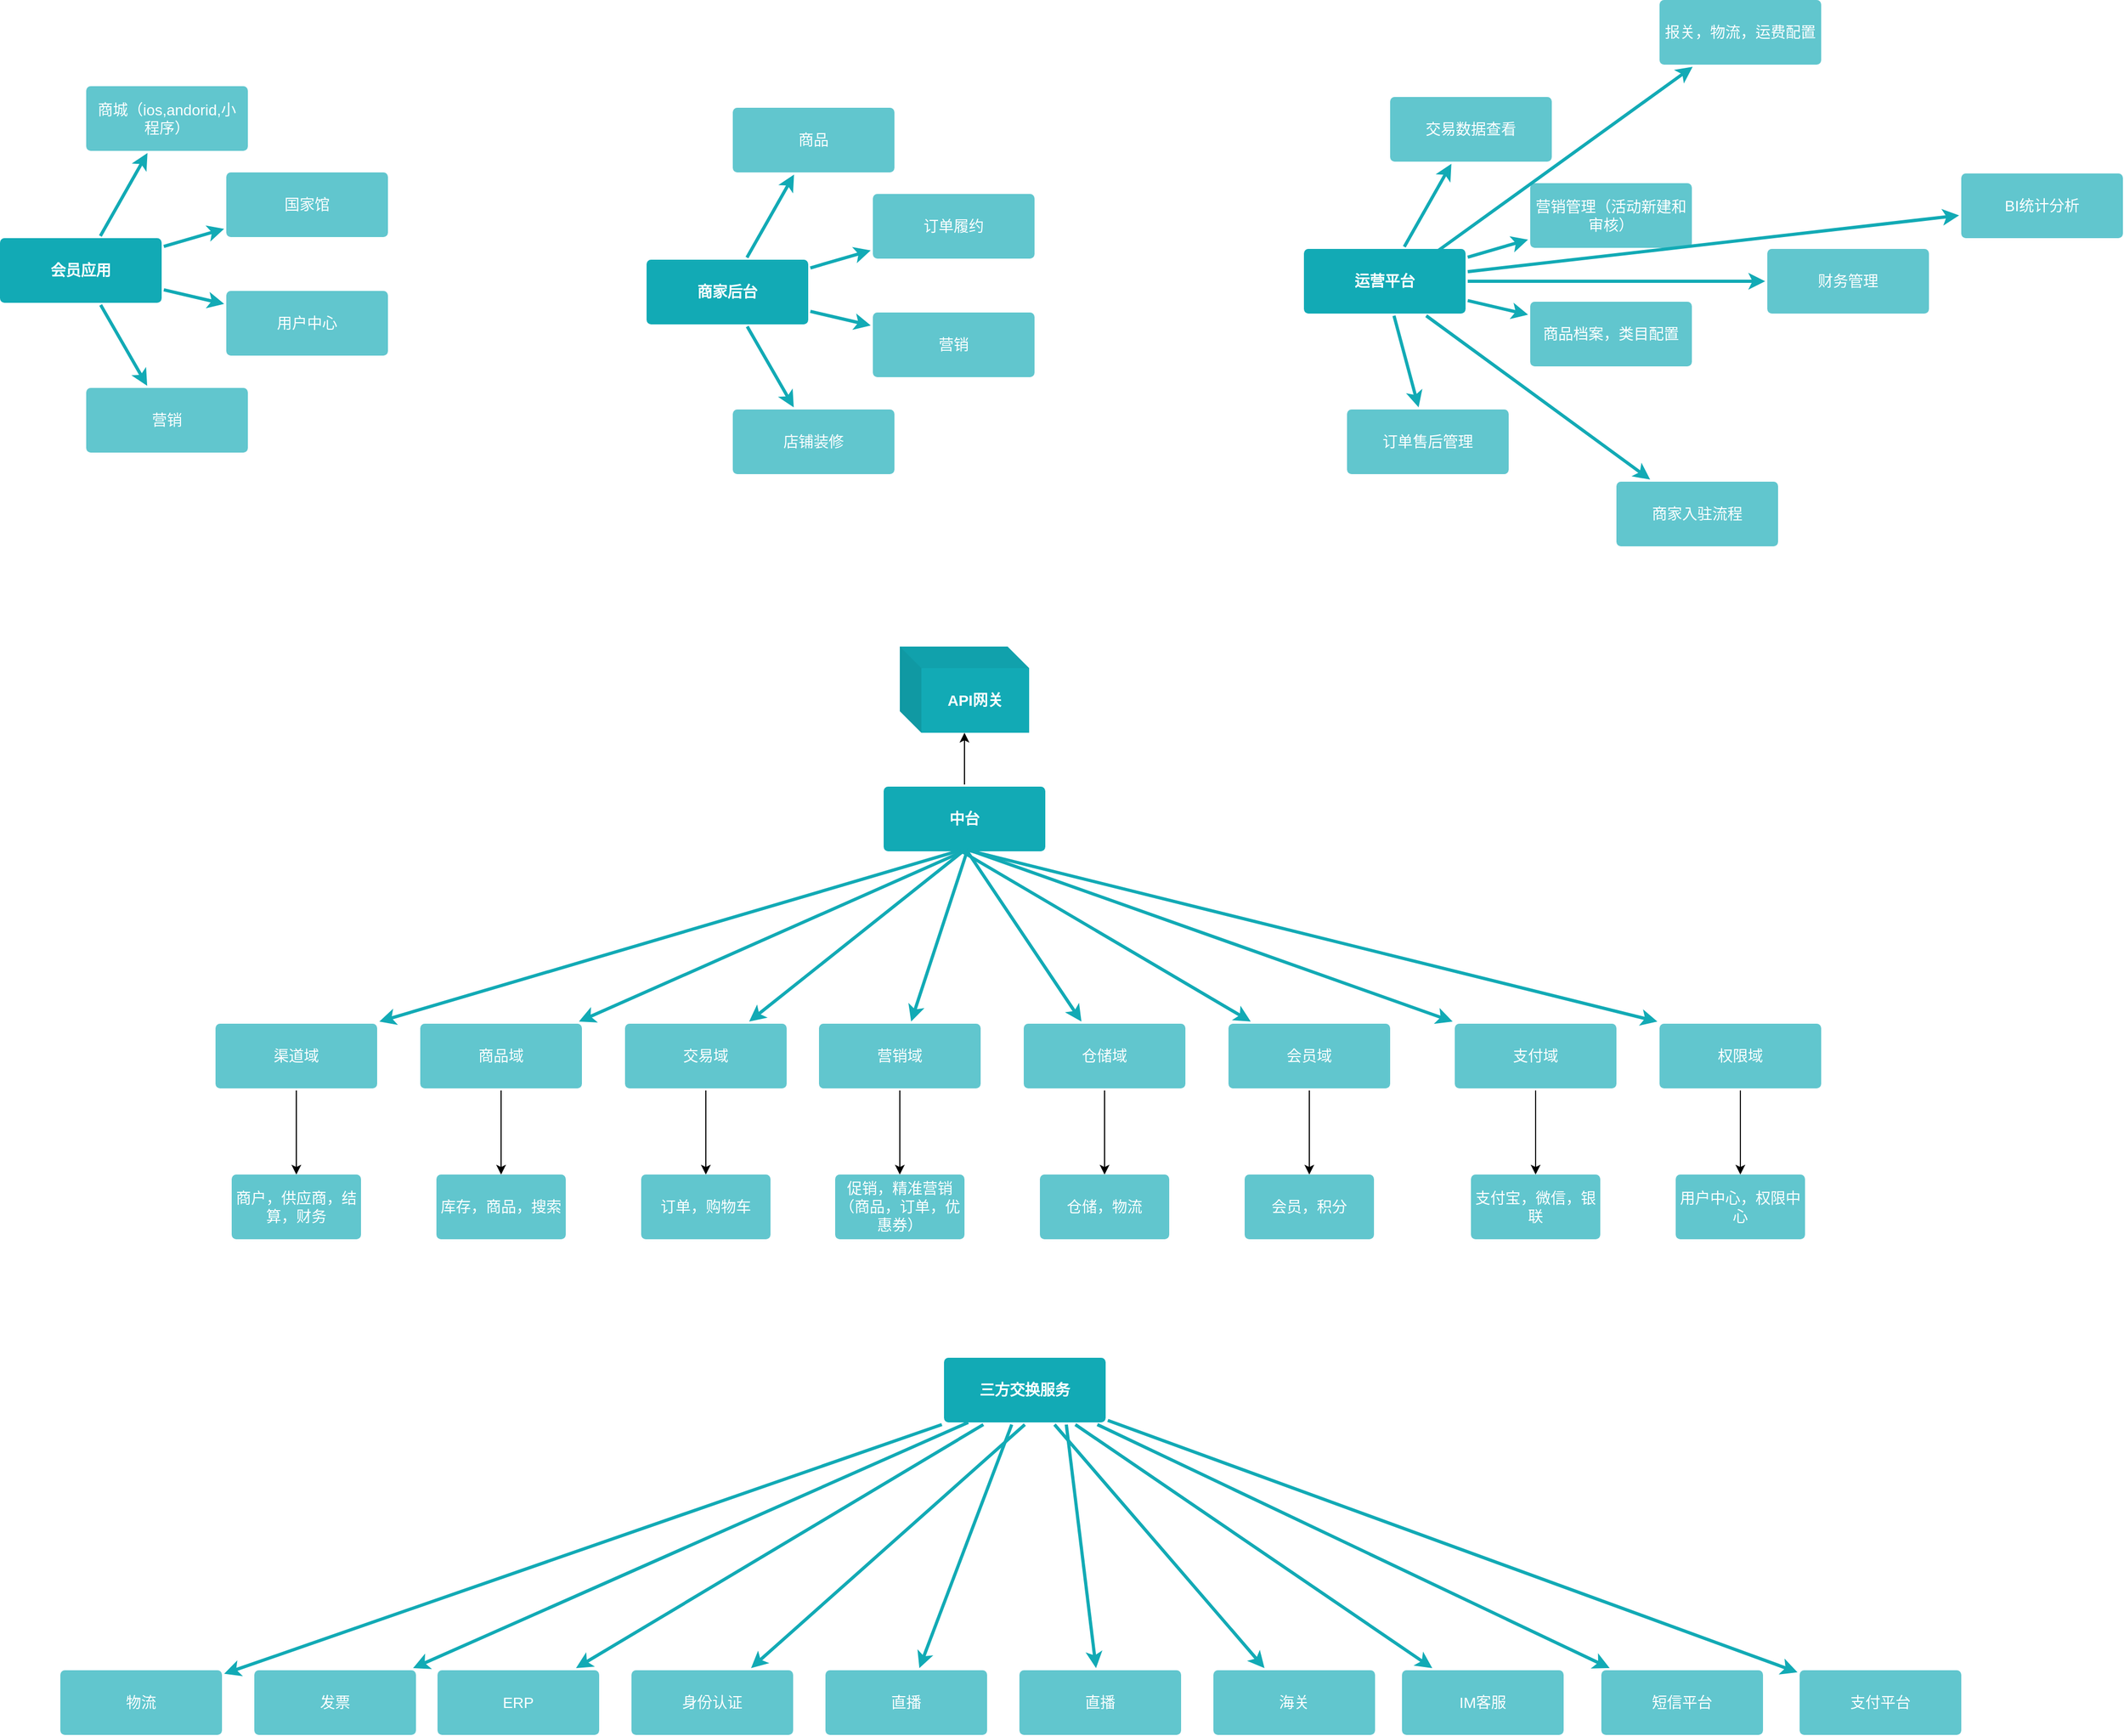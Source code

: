 <mxfile version="13.6.5" type="github"><diagram id="ngEqRVcOjR11dafT5SQl" name="第 1 页"><mxGraphModel dx="2031" dy="1019" grid="1" gridSize="10" guides="1" tooltips="1" connect="1" arrows="1" fold="1" page="1" pageScale="1" pageWidth="827" pageHeight="1169" math="0" shadow="0"><root><mxCell id="cS8Ph7UU9DnCLQHg5WrY-0"/><mxCell id="cS8Ph7UU9DnCLQHg5WrY-1" parent="cS8Ph7UU9DnCLQHg5WrY-0"/><mxCell id="Z53HJ2B6jDhWGYshHSG8-1" value="" style="edgeStyle=none;rounded=1;jumpStyle=none;html=1;shadow=0;labelBackgroundColor=none;startArrow=none;startFill=0;jettySize=auto;orthogonalLoop=1;strokeColor=#12AAB5;strokeWidth=3;fontFamily=Helvetica;fontSize=14;fontColor=#FFFFFF;spacing=5;fontStyle=1;fillColor=#b0e3e6;entryX=0;entryY=0;entryDx=0;entryDy=0;exitX=0.537;exitY=0.958;exitDx=0;exitDy=0;exitPerimeter=0;" parent="cS8Ph7UU9DnCLQHg5WrY-1" source="Z53HJ2B6jDhWGYshHSG8-30" target="Z53HJ2B6jDhWGYshHSG8-47" edge="1"><mxGeometry relative="1" as="geometry"><mxPoint x="1210" y="930" as="sourcePoint"/><mxPoint x="1650" y="1000" as="targetPoint"/></mxGeometry></mxCell><mxCell id="Z53HJ2B6jDhWGYshHSG8-2" value="会员应用" style="rounded=1;whiteSpace=wrap;html=1;shadow=0;labelBackgroundColor=none;strokeColor=none;strokeWidth=3;fillColor=#12aab5;fontFamily=Helvetica;fontSize=14;fontColor=#FFFFFF;align=center;spacing=5;fontStyle=1;arcSize=7;perimeterSpacing=2;" parent="cS8Ph7UU9DnCLQHg5WrY-1" vertex="1"><mxGeometry x="120" y="291.0" width="150" height="60" as="geometry"/></mxCell><mxCell id="Z53HJ2B6jDhWGYshHSG8-3" value="营销" style="rounded=1;whiteSpace=wrap;html=1;shadow=0;labelBackgroundColor=none;strokeColor=none;strokeWidth=3;fillColor=#61c6ce;fontFamily=Helvetica;fontSize=14;fontColor=#FFFFFF;align=center;spacing=5;fontStyle=0;arcSize=7;perimeterSpacing=2;" parent="cS8Ph7UU9DnCLQHg5WrY-1" vertex="1"><mxGeometry x="200" y="430" width="150" height="60" as="geometry"/></mxCell><mxCell id="Z53HJ2B6jDhWGYshHSG8-4" value="" style="edgeStyle=none;rounded=1;jumpStyle=none;html=1;shadow=0;labelBackgroundColor=none;startArrow=none;startFill=0;jettySize=auto;orthogonalLoop=1;strokeColor=#12AAB5;strokeWidth=3;fontFamily=Helvetica;fontSize=14;fontColor=#FFFFFF;spacing=5;fontStyle=1;fillColor=#b0e3e6;" parent="cS8Ph7UU9DnCLQHg5WrY-1" source="Z53HJ2B6jDhWGYshHSG8-2" target="Z53HJ2B6jDhWGYshHSG8-3" edge="1"><mxGeometry relative="1" as="geometry"/></mxCell><mxCell id="Z53HJ2B6jDhWGYshHSG8-5" value="用户中心" style="rounded=1;whiteSpace=wrap;html=1;shadow=0;labelBackgroundColor=none;strokeColor=none;strokeWidth=3;fillColor=#61c6ce;fontFamily=Helvetica;fontSize=14;fontColor=#FFFFFF;align=center;spacing=5;fontStyle=0;arcSize=7;perimeterSpacing=2;" parent="cS8Ph7UU9DnCLQHg5WrY-1" vertex="1"><mxGeometry x="330" y="340" width="150" height="60" as="geometry"/></mxCell><mxCell id="Z53HJ2B6jDhWGYshHSG8-6" value="" style="edgeStyle=none;rounded=1;jumpStyle=none;html=1;shadow=0;labelBackgroundColor=none;startArrow=none;startFill=0;jettySize=auto;orthogonalLoop=1;strokeColor=#12AAB5;strokeWidth=3;fontFamily=Helvetica;fontSize=14;fontColor=#FFFFFF;spacing=5;fontStyle=1;fillColor=#b0e3e6;" parent="cS8Ph7UU9DnCLQHg5WrY-1" source="Z53HJ2B6jDhWGYshHSG8-2" target="Z53HJ2B6jDhWGYshHSG8-5" edge="1"><mxGeometry relative="1" as="geometry"/></mxCell><mxCell id="Z53HJ2B6jDhWGYshHSG8-7" value="国家馆" style="rounded=1;whiteSpace=wrap;html=1;shadow=0;labelBackgroundColor=none;strokeColor=none;strokeWidth=3;fillColor=#61c6ce;fontFamily=Helvetica;fontSize=14;fontColor=#FFFFFF;align=center;spacing=5;fontStyle=0;arcSize=7;perimeterSpacing=2;" parent="cS8Ph7UU9DnCLQHg5WrY-1" vertex="1"><mxGeometry x="330" y="230" width="150" height="60" as="geometry"/></mxCell><mxCell id="Z53HJ2B6jDhWGYshHSG8-8" value="" style="edgeStyle=none;rounded=1;jumpStyle=none;html=1;shadow=0;labelBackgroundColor=none;startArrow=none;startFill=0;jettySize=auto;orthogonalLoop=1;strokeColor=#12AAB5;strokeWidth=3;fontFamily=Helvetica;fontSize=14;fontColor=#FFFFFF;spacing=5;fontStyle=1;fillColor=#b0e3e6;" parent="cS8Ph7UU9DnCLQHg5WrY-1" source="Z53HJ2B6jDhWGYshHSG8-2" target="Z53HJ2B6jDhWGYshHSG8-7" edge="1"><mxGeometry relative="1" as="geometry"/></mxCell><mxCell id="Z53HJ2B6jDhWGYshHSG8-9" value="商城（ios,andorid,小程序）" style="rounded=1;whiteSpace=wrap;html=1;shadow=0;labelBackgroundColor=none;strokeColor=none;strokeWidth=3;fillColor=#61c6ce;fontFamily=Helvetica;fontSize=14;fontColor=#FFFFFF;align=center;spacing=5;fontStyle=0;arcSize=7;perimeterSpacing=2;" parent="cS8Ph7UU9DnCLQHg5WrY-1" vertex="1"><mxGeometry x="200" y="150" width="150" height="60" as="geometry"/></mxCell><mxCell id="Z53HJ2B6jDhWGYshHSG8-10" value="" style="edgeStyle=none;rounded=1;jumpStyle=none;html=1;shadow=0;labelBackgroundColor=none;startArrow=none;startFill=0;jettySize=auto;orthogonalLoop=1;strokeColor=#12AAB5;strokeWidth=3;fontFamily=Helvetica;fontSize=14;fontColor=#FFFFFF;spacing=5;fontStyle=1;fillColor=#b0e3e6;" parent="cS8Ph7UU9DnCLQHg5WrY-1" source="Z53HJ2B6jDhWGYshHSG8-2" target="Z53HJ2B6jDhWGYshHSG8-9" edge="1"><mxGeometry relative="1" as="geometry"/></mxCell><mxCell id="Z53HJ2B6jDhWGYshHSG8-11" value="商家后台" style="rounded=1;whiteSpace=wrap;html=1;shadow=0;labelBackgroundColor=none;strokeColor=none;strokeWidth=3;fillColor=#12aab5;fontFamily=Helvetica;fontSize=14;fontColor=#FFFFFF;align=center;spacing=5;fontStyle=1;arcSize=7;perimeterSpacing=2;" parent="cS8Ph7UU9DnCLQHg5WrY-1" vertex="1"><mxGeometry x="720" y="311.0" width="150" height="60" as="geometry"/></mxCell><mxCell id="Z53HJ2B6jDhWGYshHSG8-12" value="店铺装修" style="rounded=1;whiteSpace=wrap;html=1;shadow=0;labelBackgroundColor=none;strokeColor=none;strokeWidth=3;fillColor=#61c6ce;fontFamily=Helvetica;fontSize=14;fontColor=#FFFFFF;align=center;spacing=5;fontStyle=0;arcSize=7;perimeterSpacing=2;" parent="cS8Ph7UU9DnCLQHg5WrY-1" vertex="1"><mxGeometry x="800" y="450" width="150" height="60" as="geometry"/></mxCell><mxCell id="Z53HJ2B6jDhWGYshHSG8-13" value="" style="edgeStyle=none;rounded=1;jumpStyle=none;html=1;shadow=0;labelBackgroundColor=none;startArrow=none;startFill=0;jettySize=auto;orthogonalLoop=1;strokeColor=#12AAB5;strokeWidth=3;fontFamily=Helvetica;fontSize=14;fontColor=#FFFFFF;spacing=5;fontStyle=1;fillColor=#b0e3e6;" parent="cS8Ph7UU9DnCLQHg5WrY-1" source="Z53HJ2B6jDhWGYshHSG8-11" target="Z53HJ2B6jDhWGYshHSG8-12" edge="1"><mxGeometry relative="1" as="geometry"/></mxCell><mxCell id="Z53HJ2B6jDhWGYshHSG8-14" value="营销" style="rounded=1;whiteSpace=wrap;html=1;shadow=0;labelBackgroundColor=none;strokeColor=none;strokeWidth=3;fillColor=#61c6ce;fontFamily=Helvetica;fontSize=14;fontColor=#FFFFFF;align=center;spacing=5;fontStyle=0;arcSize=7;perimeterSpacing=2;" parent="cS8Ph7UU9DnCLQHg5WrY-1" vertex="1"><mxGeometry x="930" y="360" width="150" height="60" as="geometry"/></mxCell><mxCell id="Z53HJ2B6jDhWGYshHSG8-15" value="" style="edgeStyle=none;rounded=1;jumpStyle=none;html=1;shadow=0;labelBackgroundColor=none;startArrow=none;startFill=0;jettySize=auto;orthogonalLoop=1;strokeColor=#12AAB5;strokeWidth=3;fontFamily=Helvetica;fontSize=14;fontColor=#FFFFFF;spacing=5;fontStyle=1;fillColor=#b0e3e6;" parent="cS8Ph7UU9DnCLQHg5WrY-1" source="Z53HJ2B6jDhWGYshHSG8-11" target="Z53HJ2B6jDhWGYshHSG8-14" edge="1"><mxGeometry relative="1" as="geometry"/></mxCell><mxCell id="Z53HJ2B6jDhWGYshHSG8-16" value="订单履约" style="rounded=1;whiteSpace=wrap;html=1;shadow=0;labelBackgroundColor=none;strokeColor=none;strokeWidth=3;fillColor=#61c6ce;fontFamily=Helvetica;fontSize=14;fontColor=#FFFFFF;align=center;spacing=5;fontStyle=0;arcSize=7;perimeterSpacing=2;" parent="cS8Ph7UU9DnCLQHg5WrY-1" vertex="1"><mxGeometry x="930" y="250" width="150" height="60" as="geometry"/></mxCell><mxCell id="Z53HJ2B6jDhWGYshHSG8-17" value="" style="edgeStyle=none;rounded=1;jumpStyle=none;html=1;shadow=0;labelBackgroundColor=none;startArrow=none;startFill=0;jettySize=auto;orthogonalLoop=1;strokeColor=#12AAB5;strokeWidth=3;fontFamily=Helvetica;fontSize=14;fontColor=#FFFFFF;spacing=5;fontStyle=1;fillColor=#b0e3e6;" parent="cS8Ph7UU9DnCLQHg5WrY-1" source="Z53HJ2B6jDhWGYshHSG8-11" target="Z53HJ2B6jDhWGYshHSG8-16" edge="1"><mxGeometry relative="1" as="geometry"/></mxCell><mxCell id="Z53HJ2B6jDhWGYshHSG8-18" value="商品" style="rounded=1;whiteSpace=wrap;html=1;shadow=0;labelBackgroundColor=none;strokeColor=none;strokeWidth=3;fillColor=#61c6ce;fontFamily=Helvetica;fontSize=14;fontColor=#FFFFFF;align=center;spacing=5;fontStyle=0;arcSize=7;perimeterSpacing=2;" parent="cS8Ph7UU9DnCLQHg5WrY-1" vertex="1"><mxGeometry x="800" y="170" width="150" height="60" as="geometry"/></mxCell><mxCell id="Z53HJ2B6jDhWGYshHSG8-19" value="" style="edgeStyle=none;rounded=1;jumpStyle=none;html=1;shadow=0;labelBackgroundColor=none;startArrow=none;startFill=0;jettySize=auto;orthogonalLoop=1;strokeColor=#12AAB5;strokeWidth=3;fontFamily=Helvetica;fontSize=14;fontColor=#FFFFFF;spacing=5;fontStyle=1;fillColor=#b0e3e6;" parent="cS8Ph7UU9DnCLQHg5WrY-1" source="Z53HJ2B6jDhWGYshHSG8-11" target="Z53HJ2B6jDhWGYshHSG8-18" edge="1"><mxGeometry relative="1" as="geometry"/></mxCell><mxCell id="Z53HJ2B6jDhWGYshHSG8-20" value="运营平台" style="rounded=1;whiteSpace=wrap;html=1;shadow=0;labelBackgroundColor=none;strokeColor=none;strokeWidth=3;fillColor=#12aab5;fontFamily=Helvetica;fontSize=14;fontColor=#FFFFFF;align=center;spacing=5;fontStyle=1;arcSize=7;perimeterSpacing=2;" parent="cS8Ph7UU9DnCLQHg5WrY-1" vertex="1"><mxGeometry x="1330" y="301.0" width="150" height="60" as="geometry"/></mxCell><mxCell id="Z53HJ2B6jDhWGYshHSG8-21" value="订单售后管理" style="rounded=1;whiteSpace=wrap;html=1;shadow=0;labelBackgroundColor=none;strokeColor=none;strokeWidth=3;fillColor=#61c6ce;fontFamily=Helvetica;fontSize=14;fontColor=#FFFFFF;align=center;spacing=5;fontStyle=0;arcSize=7;perimeterSpacing=2;" parent="cS8Ph7UU9DnCLQHg5WrY-1" vertex="1"><mxGeometry x="1370" y="450" width="150" height="60" as="geometry"/></mxCell><mxCell id="Z53HJ2B6jDhWGYshHSG8-22" value="" style="edgeStyle=none;rounded=1;jumpStyle=none;html=1;shadow=0;labelBackgroundColor=none;startArrow=none;startFill=0;jettySize=auto;orthogonalLoop=1;strokeColor=#12AAB5;strokeWidth=3;fontFamily=Helvetica;fontSize=14;fontColor=#FFFFFF;spacing=5;fontStyle=1;fillColor=#b0e3e6;" parent="cS8Ph7UU9DnCLQHg5WrY-1" source="Z53HJ2B6jDhWGYshHSG8-20" target="Z53HJ2B6jDhWGYshHSG8-21" edge="1"><mxGeometry relative="1" as="geometry"/></mxCell><mxCell id="Z53HJ2B6jDhWGYshHSG8-23" value="商品档案，类目配置" style="rounded=1;whiteSpace=wrap;html=1;shadow=0;labelBackgroundColor=none;strokeColor=none;strokeWidth=3;fillColor=#61c6ce;fontFamily=Helvetica;fontSize=14;fontColor=#FFFFFF;align=center;spacing=5;fontStyle=0;arcSize=7;perimeterSpacing=2;" parent="cS8Ph7UU9DnCLQHg5WrY-1" vertex="1"><mxGeometry x="1540" y="350" width="150" height="60" as="geometry"/></mxCell><mxCell id="Z53HJ2B6jDhWGYshHSG8-24" value="" style="edgeStyle=none;rounded=1;jumpStyle=none;html=1;shadow=0;labelBackgroundColor=none;startArrow=none;startFill=0;jettySize=auto;orthogonalLoop=1;strokeColor=#12AAB5;strokeWidth=3;fontFamily=Helvetica;fontSize=14;fontColor=#FFFFFF;spacing=5;fontStyle=1;fillColor=#b0e3e6;" parent="cS8Ph7UU9DnCLQHg5WrY-1" source="Z53HJ2B6jDhWGYshHSG8-20" target="Z53HJ2B6jDhWGYshHSG8-23" edge="1"><mxGeometry relative="1" as="geometry"/></mxCell><mxCell id="Z53HJ2B6jDhWGYshHSG8-25" value="营销管理（活动新建和审核）" style="rounded=1;whiteSpace=wrap;html=1;shadow=0;labelBackgroundColor=none;strokeColor=none;strokeWidth=3;fillColor=#61c6ce;fontFamily=Helvetica;fontSize=14;fontColor=#FFFFFF;align=center;spacing=5;fontStyle=0;arcSize=7;perimeterSpacing=2;" parent="cS8Ph7UU9DnCLQHg5WrY-1" vertex="1"><mxGeometry x="1540" y="240" width="150" height="60" as="geometry"/></mxCell><mxCell id="Z53HJ2B6jDhWGYshHSG8-26" value="" style="edgeStyle=none;rounded=1;jumpStyle=none;html=1;shadow=0;labelBackgroundColor=none;startArrow=none;startFill=0;jettySize=auto;orthogonalLoop=1;strokeColor=#12AAB5;strokeWidth=3;fontFamily=Helvetica;fontSize=14;fontColor=#FFFFFF;spacing=5;fontStyle=1;fillColor=#b0e3e6;" parent="cS8Ph7UU9DnCLQHg5WrY-1" source="Z53HJ2B6jDhWGYshHSG8-20" target="Z53HJ2B6jDhWGYshHSG8-25" edge="1"><mxGeometry relative="1" as="geometry"/></mxCell><mxCell id="Z53HJ2B6jDhWGYshHSG8-27" value="交易数据查看" style="rounded=1;whiteSpace=wrap;html=1;shadow=0;labelBackgroundColor=none;strokeColor=none;strokeWidth=3;fillColor=#61c6ce;fontFamily=Helvetica;fontSize=14;fontColor=#FFFFFF;align=center;spacing=5;fontStyle=0;arcSize=7;perimeterSpacing=2;" parent="cS8Ph7UU9DnCLQHg5WrY-1" vertex="1"><mxGeometry x="1410" y="160" width="150" height="60" as="geometry"/></mxCell><mxCell id="Z53HJ2B6jDhWGYshHSG8-28" value="" style="edgeStyle=none;rounded=1;jumpStyle=none;html=1;shadow=0;labelBackgroundColor=none;startArrow=none;startFill=0;jettySize=auto;orthogonalLoop=1;strokeColor=#12AAB5;strokeWidth=3;fontFamily=Helvetica;fontSize=14;fontColor=#FFFFFF;spacing=5;fontStyle=1;fillColor=#b0e3e6;" parent="cS8Ph7UU9DnCLQHg5WrY-1" source="Z53HJ2B6jDhWGYshHSG8-20" target="Z53HJ2B6jDhWGYshHSG8-27" edge="1"><mxGeometry relative="1" as="geometry"/></mxCell><mxCell id="Z53HJ2B6jDhWGYshHSG8-29" value="" style="edgeStyle=orthogonalEdgeStyle;rounded=0;orthogonalLoop=1;jettySize=auto;html=1;" parent="cS8Ph7UU9DnCLQHg5WrY-1" source="Z53HJ2B6jDhWGYshHSG8-30" target="Z53HJ2B6jDhWGYshHSG8-62" edge="1"><mxGeometry relative="1" as="geometry"/></mxCell><mxCell id="Z53HJ2B6jDhWGYshHSG8-30" value="中台" style="rounded=1;whiteSpace=wrap;html=1;shadow=0;labelBackgroundColor=none;strokeColor=none;strokeWidth=3;fillColor=#12aab5;fontFamily=Helvetica;fontSize=14;fontColor=#FFFFFF;align=center;spacing=5;fontStyle=1;arcSize=7;perimeterSpacing=2;" parent="cS8Ph7UU9DnCLQHg5WrY-1" vertex="1"><mxGeometry x="940" y="800" width="150" height="60" as="geometry"/></mxCell><mxCell id="Z53HJ2B6jDhWGYshHSG8-31" value="" style="edgeStyle=orthogonalEdgeStyle;rounded=0;orthogonalLoop=1;jettySize=auto;html=1;" parent="cS8Ph7UU9DnCLQHg5WrY-1" source="Z53HJ2B6jDhWGYshHSG8-32" target="Z53HJ2B6jDhWGYshHSG8-58" edge="1"><mxGeometry relative="1" as="geometry"/></mxCell><mxCell id="Z53HJ2B6jDhWGYshHSG8-32" value="营销域" style="rounded=1;whiteSpace=wrap;html=1;shadow=0;labelBackgroundColor=none;strokeColor=none;strokeWidth=3;fillColor=#61c6ce;fontFamily=Helvetica;fontSize=14;fontColor=#FFFFFF;align=center;spacing=5;fontStyle=0;arcSize=7;perimeterSpacing=2;" parent="cS8Ph7UU9DnCLQHg5WrY-1" vertex="1"><mxGeometry x="880" y="1020" width="150" height="60" as="geometry"/></mxCell><mxCell id="Z53HJ2B6jDhWGYshHSG8-33" value="" style="edgeStyle=none;rounded=1;jumpStyle=none;html=1;shadow=0;labelBackgroundColor=none;startArrow=none;startFill=0;jettySize=auto;orthogonalLoop=1;strokeColor=#12AAB5;strokeWidth=3;fontFamily=Helvetica;fontSize=14;fontColor=#FFFFFF;spacing=5;fontStyle=1;fillColor=#b0e3e6;exitX=0.518;exitY=0.95;exitDx=0;exitDy=0;exitPerimeter=0;" parent="cS8Ph7UU9DnCLQHg5WrY-1" source="Z53HJ2B6jDhWGYshHSG8-30" target="Z53HJ2B6jDhWGYshHSG8-32" edge="1"><mxGeometry relative="1" as="geometry"><mxPoint x="1000" y="830" as="sourcePoint"/></mxGeometry></mxCell><mxCell id="Z53HJ2B6jDhWGYshHSG8-34" value="" style="edgeStyle=orthogonalEdgeStyle;rounded=0;orthogonalLoop=1;jettySize=auto;html=1;" parent="cS8Ph7UU9DnCLQHg5WrY-1" source="Z53HJ2B6jDhWGYshHSG8-35" target="Z53HJ2B6jDhWGYshHSG8-56" edge="1"><mxGeometry relative="1" as="geometry"/></mxCell><mxCell id="Z53HJ2B6jDhWGYshHSG8-35" value="交易域" style="rounded=1;whiteSpace=wrap;html=1;shadow=0;labelBackgroundColor=none;strokeColor=none;strokeWidth=3;fillColor=#61c6ce;fontFamily=Helvetica;fontSize=14;fontColor=#FFFFFF;align=center;spacing=5;fontStyle=0;arcSize=7;perimeterSpacing=2;" parent="cS8Ph7UU9DnCLQHg5WrY-1" vertex="1"><mxGeometry x="700" y="1020" width="150" height="60" as="geometry"/></mxCell><mxCell id="Z53HJ2B6jDhWGYshHSG8-36" value="" style="edgeStyle=none;rounded=1;jumpStyle=none;html=1;shadow=0;labelBackgroundColor=none;startArrow=none;startFill=0;jettySize=auto;orthogonalLoop=1;strokeColor=#12AAB5;strokeWidth=3;fontFamily=Helvetica;fontSize=14;fontColor=#FFFFFF;spacing=5;fontStyle=1;fillColor=#b0e3e6;exitX=0.501;exitY=0.95;exitDx=0;exitDy=0;exitPerimeter=0;" parent="cS8Ph7UU9DnCLQHg5WrY-1" source="Z53HJ2B6jDhWGYshHSG8-30" target="Z53HJ2B6jDhWGYshHSG8-35" edge="1"><mxGeometry relative="1" as="geometry"><mxPoint x="1000" y="862" as="sourcePoint"/></mxGeometry></mxCell><mxCell id="Z53HJ2B6jDhWGYshHSG8-37" value="" style="edgeStyle=orthogonalEdgeStyle;rounded=0;orthogonalLoop=1;jettySize=auto;html=1;" parent="cS8Ph7UU9DnCLQHg5WrY-1" source="Z53HJ2B6jDhWGYshHSG8-38" target="Z53HJ2B6jDhWGYshHSG8-57" edge="1"><mxGeometry relative="1" as="geometry"/></mxCell><mxCell id="Z53HJ2B6jDhWGYshHSG8-38" value="仓储域" style="rounded=1;whiteSpace=wrap;html=1;shadow=0;labelBackgroundColor=none;strokeColor=none;strokeWidth=3;fillColor=#61c6ce;fontFamily=Helvetica;fontSize=14;fontColor=#FFFFFF;align=center;spacing=5;fontStyle=0;arcSize=7;perimeterSpacing=2;" parent="cS8Ph7UU9DnCLQHg5WrY-1" vertex="1"><mxGeometry x="1070" y="1020" width="150" height="60" as="geometry"/></mxCell><mxCell id="Z53HJ2B6jDhWGYshHSG8-39" value="" style="edgeStyle=none;rounded=1;jumpStyle=none;html=1;shadow=0;labelBackgroundColor=none;startArrow=none;startFill=0;jettySize=auto;orthogonalLoop=1;strokeColor=#12AAB5;strokeWidth=3;fontFamily=Helvetica;fontSize=14;fontColor=#FFFFFF;spacing=5;fontStyle=1;fillColor=#b0e3e6;exitX=0.515;exitY=0.962;exitDx=0;exitDy=0;exitPerimeter=0;" parent="cS8Ph7UU9DnCLQHg5WrY-1" source="Z53HJ2B6jDhWGYshHSG8-30" target="Z53HJ2B6jDhWGYshHSG8-38" edge="1"><mxGeometry relative="1" as="geometry"><mxPoint x="1000" y="832" as="sourcePoint"/></mxGeometry></mxCell><mxCell id="Z53HJ2B6jDhWGYshHSG8-40" value="" style="edgeStyle=orthogonalEdgeStyle;rounded=0;orthogonalLoop=1;jettySize=auto;html=1;" parent="cS8Ph7UU9DnCLQHg5WrY-1" source="Z53HJ2B6jDhWGYshHSG8-41" target="Z53HJ2B6jDhWGYshHSG8-55" edge="1"><mxGeometry relative="1" as="geometry"/></mxCell><mxCell id="Z53HJ2B6jDhWGYshHSG8-41" value="商品域" style="rounded=1;whiteSpace=wrap;html=1;shadow=0;labelBackgroundColor=none;strokeColor=none;strokeWidth=3;fillColor=#61c6ce;fontFamily=Helvetica;fontSize=14;fontColor=#FFFFFF;align=center;spacing=5;fontStyle=0;arcSize=7;perimeterSpacing=2;" parent="cS8Ph7UU9DnCLQHg5WrY-1" vertex="1"><mxGeometry x="510" y="1020" width="150" height="60" as="geometry"/></mxCell><mxCell id="Z53HJ2B6jDhWGYshHSG8-42" value="" style="edgeStyle=none;rounded=1;jumpStyle=none;html=1;shadow=0;labelBackgroundColor=none;startArrow=none;startFill=0;jettySize=auto;orthogonalLoop=1;strokeColor=#12AAB5;strokeWidth=3;fontFamily=Helvetica;fontSize=14;fontColor=#FFFFFF;spacing=5;fontStyle=1;fillColor=#b0e3e6;exitX=0.514;exitY=0.947;exitDx=0;exitDy=0;exitPerimeter=0;" parent="cS8Ph7UU9DnCLQHg5WrY-1" source="Z53HJ2B6jDhWGYshHSG8-30" target="Z53HJ2B6jDhWGYshHSG8-41" edge="1"><mxGeometry relative="1" as="geometry"><mxPoint x="995" y="830" as="sourcePoint"/><Array as="points"/></mxGeometry></mxCell><mxCell id="Z53HJ2B6jDhWGYshHSG8-43" value="" style="edgeStyle=orthogonalEdgeStyle;rounded=0;orthogonalLoop=1;jettySize=auto;html=1;" parent="cS8Ph7UU9DnCLQHg5WrY-1" source="Z53HJ2B6jDhWGYshHSG8-44" target="Z53HJ2B6jDhWGYshHSG8-59" edge="1"><mxGeometry relative="1" as="geometry"/></mxCell><mxCell id="Z53HJ2B6jDhWGYshHSG8-44" value="会员域" style="rounded=1;whiteSpace=wrap;html=1;shadow=0;labelBackgroundColor=none;strokeColor=none;strokeWidth=3;fillColor=#61c6ce;fontFamily=Helvetica;fontSize=14;fontColor=#FFFFFF;align=center;spacing=5;fontStyle=0;arcSize=7;perimeterSpacing=2;" parent="cS8Ph7UU9DnCLQHg5WrY-1" vertex="1"><mxGeometry x="1260" y="1020" width="150" height="60" as="geometry"/></mxCell><mxCell id="Z53HJ2B6jDhWGYshHSG8-45" value="" style="edgeStyle=none;rounded=1;jumpStyle=none;html=1;shadow=0;labelBackgroundColor=none;startArrow=none;startFill=0;jettySize=auto;orthogonalLoop=1;strokeColor=#12AAB5;strokeWidth=3;fontFamily=Helvetica;fontSize=14;fontColor=#FFFFFF;spacing=5;fontStyle=1;fillColor=#b0e3e6;exitX=0.474;exitY=0.957;exitDx=0;exitDy=0;exitPerimeter=0;" parent="cS8Ph7UU9DnCLQHg5WrY-1" source="Z53HJ2B6jDhWGYshHSG8-30" target="Z53HJ2B6jDhWGYshHSG8-44" edge="1"><mxGeometry relative="1" as="geometry"><mxPoint x="995" y="829" as="sourcePoint"/><mxPoint x="907.23" y="1017" as="targetPoint"/></mxGeometry></mxCell><mxCell id="Z53HJ2B6jDhWGYshHSG8-46" value="" style="edgeStyle=orthogonalEdgeStyle;rounded=0;orthogonalLoop=1;jettySize=auto;html=1;" parent="cS8Ph7UU9DnCLQHg5WrY-1" source="Z53HJ2B6jDhWGYshHSG8-47" target="Z53HJ2B6jDhWGYshHSG8-60" edge="1"><mxGeometry relative="1" as="geometry"/></mxCell><mxCell id="Z53HJ2B6jDhWGYshHSG8-47" value="支付域" style="rounded=1;whiteSpace=wrap;html=1;shadow=0;labelBackgroundColor=none;strokeColor=none;strokeWidth=3;fillColor=#61c6ce;fontFamily=Helvetica;fontSize=14;fontColor=#FFFFFF;align=center;spacing=5;fontStyle=0;arcSize=7;perimeterSpacing=2;" parent="cS8Ph7UU9DnCLQHg5WrY-1" vertex="1"><mxGeometry x="1470" y="1020" width="150" height="60" as="geometry"/></mxCell><mxCell id="Z53HJ2B6jDhWGYshHSG8-48" value="" style="edgeStyle=orthogonalEdgeStyle;rounded=0;orthogonalLoop=1;jettySize=auto;html=1;" parent="cS8Ph7UU9DnCLQHg5WrY-1" source="Z53HJ2B6jDhWGYshHSG8-49" target="Z53HJ2B6jDhWGYshHSG8-54" edge="1"><mxGeometry relative="1" as="geometry"/></mxCell><mxCell id="Z53HJ2B6jDhWGYshHSG8-49" value="渠道域" style="rounded=1;whiteSpace=wrap;html=1;shadow=0;labelBackgroundColor=none;strokeColor=none;strokeWidth=3;fillColor=#61c6ce;fontFamily=Helvetica;fontSize=14;fontColor=#FFFFFF;align=center;spacing=5;fontStyle=0;arcSize=7;perimeterSpacing=2;" parent="cS8Ph7UU9DnCLQHg5WrY-1" vertex="1"><mxGeometry x="320" y="1020" width="150" height="60" as="geometry"/></mxCell><mxCell id="Z53HJ2B6jDhWGYshHSG8-50" value="" style="edgeStyle=none;rounded=1;jumpStyle=none;html=1;shadow=0;labelBackgroundColor=none;startArrow=none;startFill=0;jettySize=auto;orthogonalLoop=1;strokeColor=#12AAB5;strokeWidth=3;fontFamily=Helvetica;fontSize=14;fontColor=#FFFFFF;spacing=5;fontStyle=1;fillColor=#b0e3e6;entryX=1;entryY=0;entryDx=0;entryDy=0;exitX=0.475;exitY=0.955;exitDx=0;exitDy=0;exitPerimeter=0;" parent="cS8Ph7UU9DnCLQHg5WrY-1" source="Z53HJ2B6jDhWGYshHSG8-30" target="Z53HJ2B6jDhWGYshHSG8-49" edge="1"><mxGeometry relative="1" as="geometry"><mxPoint x="1000" y="862" as="sourcePoint"/><mxPoint x="652" y="1024.675" as="targetPoint"/><Array as="points"/></mxGeometry></mxCell><mxCell id="Z53HJ2B6jDhWGYshHSG8-51" value="" style="edgeStyle=none;rounded=1;jumpStyle=none;html=1;shadow=0;labelBackgroundColor=none;startArrow=none;startFill=0;jettySize=auto;orthogonalLoop=1;strokeColor=#12AAB5;strokeWidth=3;fontFamily=Helvetica;fontSize=14;fontColor=#FFFFFF;spacing=5;fontStyle=1;fillColor=#b0e3e6;entryX=0;entryY=0;entryDx=0;entryDy=0;exitX=0.516;exitY=0.95;exitDx=0;exitDy=0;exitPerimeter=0;" parent="cS8Ph7UU9DnCLQHg5WrY-1" source="Z53HJ2B6jDhWGYshHSG8-30" target="Z53HJ2B6jDhWGYshHSG8-53" edge="1"><mxGeometry relative="1" as="geometry"><mxPoint x="995" y="862" as="sourcePoint"/><mxPoint x="1848" y="1000" as="targetPoint"/></mxGeometry></mxCell><mxCell id="Z53HJ2B6jDhWGYshHSG8-52" value="" style="edgeStyle=orthogonalEdgeStyle;rounded=0;orthogonalLoop=1;jettySize=auto;html=1;" parent="cS8Ph7UU9DnCLQHg5WrY-1" source="Z53HJ2B6jDhWGYshHSG8-53" target="Z53HJ2B6jDhWGYshHSG8-61" edge="1"><mxGeometry relative="1" as="geometry"/></mxCell><mxCell id="Z53HJ2B6jDhWGYshHSG8-53" value="权限域" style="rounded=1;whiteSpace=wrap;html=1;shadow=0;labelBackgroundColor=none;strokeColor=none;strokeWidth=3;fillColor=#61c6ce;fontFamily=Helvetica;fontSize=14;fontColor=#FFFFFF;align=center;spacing=5;fontStyle=0;arcSize=7;perimeterSpacing=2;" parent="cS8Ph7UU9DnCLQHg5WrY-1" vertex="1"><mxGeometry x="1660" y="1020" width="150" height="60" as="geometry"/></mxCell><mxCell id="Z53HJ2B6jDhWGYshHSG8-54" value="商户，供应商，结算，财务" style="whiteSpace=wrap;html=1;rounded=1;shadow=0;fontSize=14;fontColor=#FFFFFF;fontStyle=0;strokeColor=none;strokeWidth=3;fillColor=#61c6ce;spacing=5;arcSize=7;" parent="cS8Ph7UU9DnCLQHg5WrY-1" vertex="1"><mxGeometry x="335" y="1160" width="120" height="60" as="geometry"/></mxCell><mxCell id="Z53HJ2B6jDhWGYshHSG8-55" value="库存，商品，搜索" style="whiteSpace=wrap;html=1;rounded=1;shadow=0;fontSize=14;fontColor=#FFFFFF;fontStyle=0;strokeColor=none;strokeWidth=3;fillColor=#61c6ce;spacing=5;arcSize=7;" parent="cS8Ph7UU9DnCLQHg5WrY-1" vertex="1"><mxGeometry x="525" y="1160" width="120" height="60" as="geometry"/></mxCell><mxCell id="Z53HJ2B6jDhWGYshHSG8-56" value="订单，购物车" style="whiteSpace=wrap;html=1;rounded=1;shadow=0;fontSize=14;fontColor=#FFFFFF;fontStyle=0;strokeColor=none;strokeWidth=3;fillColor=#61c6ce;spacing=5;arcSize=7;" parent="cS8Ph7UU9DnCLQHg5WrY-1" vertex="1"><mxGeometry x="715" y="1160" width="120" height="60" as="geometry"/></mxCell><mxCell id="Z53HJ2B6jDhWGYshHSG8-57" value="仓储，物流" style="whiteSpace=wrap;html=1;rounded=1;shadow=0;fontSize=14;fontColor=#FFFFFF;fontStyle=0;strokeColor=none;strokeWidth=3;fillColor=#61c6ce;spacing=5;arcSize=7;" parent="cS8Ph7UU9DnCLQHg5WrY-1" vertex="1"><mxGeometry x="1085" y="1160" width="120" height="60" as="geometry"/></mxCell><mxCell id="Z53HJ2B6jDhWGYshHSG8-58" value="促销，精准营销&lt;br&gt;（商品，订单，优惠券）" style="whiteSpace=wrap;html=1;rounded=1;shadow=0;fontSize=14;fontColor=#FFFFFF;fontStyle=0;strokeColor=none;strokeWidth=3;fillColor=#61c6ce;spacing=5;arcSize=7;" parent="cS8Ph7UU9DnCLQHg5WrY-1" vertex="1"><mxGeometry x="895" y="1160" width="120" height="60" as="geometry"/></mxCell><mxCell id="Z53HJ2B6jDhWGYshHSG8-59" value="会员，积分" style="whiteSpace=wrap;html=1;rounded=1;shadow=0;fontSize=14;fontColor=#FFFFFF;fontStyle=0;strokeColor=none;strokeWidth=3;fillColor=#61c6ce;spacing=5;arcSize=7;" parent="cS8Ph7UU9DnCLQHg5WrY-1" vertex="1"><mxGeometry x="1275" y="1160" width="120" height="60" as="geometry"/></mxCell><mxCell id="Z53HJ2B6jDhWGYshHSG8-60" value="支付宝，微信，银联" style="whiteSpace=wrap;html=1;rounded=1;shadow=0;fontSize=14;fontColor=#FFFFFF;fontStyle=0;strokeColor=none;strokeWidth=3;fillColor=#61c6ce;spacing=5;arcSize=7;" parent="cS8Ph7UU9DnCLQHg5WrY-1" vertex="1"><mxGeometry x="1485" y="1160" width="120" height="60" as="geometry"/></mxCell><mxCell id="Z53HJ2B6jDhWGYshHSG8-61" value="用户中心，权限中心" style="whiteSpace=wrap;html=1;rounded=1;shadow=0;fontSize=14;fontColor=#FFFFFF;fontStyle=0;strokeColor=none;strokeWidth=3;fillColor=#61c6ce;spacing=5;arcSize=7;" parent="cS8Ph7UU9DnCLQHg5WrY-1" vertex="1"><mxGeometry x="1675" y="1160" width="120" height="60" as="geometry"/></mxCell><mxCell id="Z53HJ2B6jDhWGYshHSG8-62" value="API网关" style="shape=cube;whiteSpace=wrap;html=1;boundedLbl=1;backgroundOutline=1;darkOpacity=0.05;darkOpacity2=0.1;rounded=1;shadow=0;fontSize=14;fontColor=#FFFFFF;fontStyle=1;strokeColor=none;strokeWidth=3;fillColor=#12aab5;spacing=5;arcSize=7;" parent="cS8Ph7UU9DnCLQHg5WrY-1" vertex="1"><mxGeometry x="955" y="670" width="120" height="80" as="geometry"/></mxCell><mxCell id="Z53HJ2B6jDhWGYshHSG8-63" value="商家入驻流程" style="rounded=1;whiteSpace=wrap;html=1;shadow=0;labelBackgroundColor=none;strokeColor=none;strokeWidth=3;fillColor=#61c6ce;fontFamily=Helvetica;fontSize=14;fontColor=#FFFFFF;align=center;spacing=5;fontStyle=0;arcSize=7;perimeterSpacing=2;" parent="cS8Ph7UU9DnCLQHg5WrY-1" vertex="1"><mxGeometry x="1620" y="517" width="150" height="60" as="geometry"/></mxCell><mxCell id="Z53HJ2B6jDhWGYshHSG8-64" value="" style="edgeStyle=none;rounded=1;jumpStyle=none;html=1;shadow=0;labelBackgroundColor=none;startArrow=none;startFill=0;jettySize=auto;orthogonalLoop=1;strokeColor=#12AAB5;strokeWidth=3;fontFamily=Helvetica;fontSize=14;fontColor=#FFFFFF;spacing=5;fontStyle=1;fillColor=#b0e3e6;exitX=0.75;exitY=1;exitDx=0;exitDy=0;" parent="cS8Ph7UU9DnCLQHg5WrY-1" source="Z53HJ2B6jDhWGYshHSG8-20" target="Z53HJ2B6jDhWGYshHSG8-63" edge="1"><mxGeometry relative="1" as="geometry"><mxPoint x="1633.417" y="440" as="sourcePoint"/></mxGeometry></mxCell><mxCell id="Z53HJ2B6jDhWGYshHSG8-65" value="财务管理" style="rounded=1;whiteSpace=wrap;html=1;shadow=0;labelBackgroundColor=none;strokeColor=none;strokeWidth=3;fillColor=#61c6ce;fontFamily=Helvetica;fontSize=14;fontColor=#FFFFFF;align=center;spacing=5;fontStyle=0;arcSize=7;perimeterSpacing=2;" parent="cS8Ph7UU9DnCLQHg5WrY-1" vertex="1"><mxGeometry x="1760" y="301" width="150" height="60" as="geometry"/></mxCell><mxCell id="Z53HJ2B6jDhWGYshHSG8-66" value="" style="edgeStyle=none;rounded=1;jumpStyle=none;html=1;shadow=0;labelBackgroundColor=none;startArrow=none;startFill=0;jettySize=auto;orthogonalLoop=1;strokeColor=#12AAB5;strokeWidth=3;fontFamily=Helvetica;fontSize=14;fontColor=#FFFFFF;spacing=5;fontStyle=1;fillColor=#b0e3e6;exitX=1;exitY=0.5;exitDx=0;exitDy=0;" parent="cS8Ph7UU9DnCLQHg5WrY-1" source="Z53HJ2B6jDhWGYshHSG8-20" target="Z53HJ2B6jDhWGYshHSG8-65" edge="1"><mxGeometry relative="1" as="geometry"><mxPoint x="1455.0" y="321" as="sourcePoint"/></mxGeometry></mxCell><mxCell id="Z53HJ2B6jDhWGYshHSG8-67" value="报关，物流，运费配置" style="rounded=1;whiteSpace=wrap;html=1;shadow=0;labelBackgroundColor=none;strokeColor=none;strokeWidth=3;fillColor=#61c6ce;fontFamily=Helvetica;fontSize=14;fontColor=#FFFFFF;align=center;spacing=5;fontStyle=0;arcSize=7;perimeterSpacing=2;" parent="cS8Ph7UU9DnCLQHg5WrY-1" vertex="1"><mxGeometry x="1660" y="70" width="150" height="60" as="geometry"/></mxCell><mxCell id="Z53HJ2B6jDhWGYshHSG8-68" value="" style="edgeStyle=none;rounded=1;jumpStyle=none;html=1;shadow=0;labelBackgroundColor=none;startArrow=none;startFill=0;jettySize=auto;orthogonalLoop=1;strokeColor=#12AAB5;strokeWidth=3;fontFamily=Helvetica;fontSize=14;fontColor=#FFFFFF;spacing=5;fontStyle=1;fillColor=#b0e3e6;exitX=0.823;exitY=0.054;exitDx=0;exitDy=0;exitPerimeter=0;" parent="cS8Ph7UU9DnCLQHg5WrY-1" source="Z53HJ2B6jDhWGYshHSG8-20" target="Z53HJ2B6jDhWGYshHSG8-67" edge="1"><mxGeometry relative="1" as="geometry"><mxPoint x="1470" y="90" as="sourcePoint"/></mxGeometry></mxCell><mxCell id="Z53HJ2B6jDhWGYshHSG8-69" value="BI统计分析" style="rounded=1;whiteSpace=wrap;html=1;shadow=0;labelBackgroundColor=none;strokeColor=none;strokeWidth=3;fillColor=#61c6ce;fontFamily=Helvetica;fontSize=14;fontColor=#FFFFFF;align=center;spacing=5;fontStyle=0;arcSize=7;perimeterSpacing=2;" parent="cS8Ph7UU9DnCLQHg5WrY-1" vertex="1"><mxGeometry x="1940" y="231" width="150" height="60" as="geometry"/></mxCell><mxCell id="Z53HJ2B6jDhWGYshHSG8-70" value="" style="edgeStyle=none;rounded=1;jumpStyle=none;html=1;shadow=0;labelBackgroundColor=none;startArrow=none;startFill=0;jettySize=auto;orthogonalLoop=1;strokeColor=#12AAB5;strokeWidth=3;fontFamily=Helvetica;fontSize=14;fontColor=#FFFFFF;spacing=5;fontStyle=1;fillColor=#b0e3e6;" parent="cS8Ph7UU9DnCLQHg5WrY-1" source="Z53HJ2B6jDhWGYshHSG8-20" target="Z53HJ2B6jDhWGYshHSG8-69" edge="1"><mxGeometry relative="1" as="geometry"><mxPoint x="1900" y="239.997" as="sourcePoint"/></mxGeometry></mxCell><mxCell id="oOGGbu8LX6TuZvLDqRsj-0" value="三方交换服务" style="rounded=1;whiteSpace=wrap;html=1;shadow=0;labelBackgroundColor=none;strokeColor=none;strokeWidth=3;fillColor=#12aab5;fontFamily=Helvetica;fontSize=14;fontColor=#FFFFFF;align=center;spacing=5;fontStyle=1;arcSize=7;perimeterSpacing=2;" vertex="1" parent="cS8Ph7UU9DnCLQHg5WrY-1"><mxGeometry x="996" y="1330" width="150" height="60" as="geometry"/></mxCell><mxCell id="oOGGbu8LX6TuZvLDqRsj-1" value="直播" style="rounded=1;whiteSpace=wrap;html=1;shadow=0;labelBackgroundColor=none;strokeColor=none;strokeWidth=3;fillColor=#61c6ce;fontFamily=Helvetica;fontSize=14;fontColor=#FFFFFF;align=center;spacing=5;fontStyle=0;arcSize=7;perimeterSpacing=2;" vertex="1" parent="cS8Ph7UU9DnCLQHg5WrY-1"><mxGeometry x="886" y="1620" width="150" height="60" as="geometry"/></mxCell><mxCell id="oOGGbu8LX6TuZvLDqRsj-2" value="" style="edgeStyle=none;rounded=1;jumpStyle=none;html=1;shadow=0;labelBackgroundColor=none;startArrow=none;startFill=0;jettySize=auto;orthogonalLoop=1;strokeColor=#12AAB5;strokeWidth=3;fontFamily=Helvetica;fontSize=14;fontColor=#FFFFFF;spacing=5;fontStyle=1;fillColor=#b0e3e6;" edge="1" parent="cS8Ph7UU9DnCLQHg5WrY-1" source="oOGGbu8LX6TuZvLDqRsj-0" target="oOGGbu8LX6TuZvLDqRsj-1"><mxGeometry relative="1" as="geometry"/></mxCell><mxCell id="oOGGbu8LX6TuZvLDqRsj-3" value="IM客服" style="rounded=1;whiteSpace=wrap;html=1;shadow=0;labelBackgroundColor=none;strokeColor=none;strokeWidth=3;fillColor=#61c6ce;fontFamily=Helvetica;fontSize=14;fontColor=#FFFFFF;align=center;spacing=5;fontStyle=0;arcSize=7;perimeterSpacing=2;" vertex="1" parent="cS8Ph7UU9DnCLQHg5WrY-1"><mxGeometry x="1421" y="1620" width="150" height="60" as="geometry"/></mxCell><mxCell id="oOGGbu8LX6TuZvLDqRsj-4" value="" style="edgeStyle=none;rounded=1;jumpStyle=none;html=1;shadow=0;labelBackgroundColor=none;startArrow=none;startFill=0;jettySize=auto;orthogonalLoop=1;strokeColor=#12AAB5;strokeWidth=3;fontFamily=Helvetica;fontSize=14;fontColor=#FFFFFF;spacing=5;fontStyle=1;fillColor=#b0e3e6;" edge="1" parent="cS8Ph7UU9DnCLQHg5WrY-1" source="oOGGbu8LX6TuZvLDqRsj-0" target="oOGGbu8LX6TuZvLDqRsj-3"><mxGeometry relative="1" as="geometry"/></mxCell><mxCell id="oOGGbu8LX6TuZvLDqRsj-5" value="短信平台" style="rounded=1;whiteSpace=wrap;html=1;shadow=0;labelBackgroundColor=none;strokeColor=none;strokeWidth=3;fillColor=#61c6ce;fontFamily=Helvetica;fontSize=14;fontColor=#FFFFFF;align=center;spacing=5;fontStyle=0;arcSize=7;perimeterSpacing=2;" vertex="1" parent="cS8Ph7UU9DnCLQHg5WrY-1"><mxGeometry x="1606" y="1620" width="150" height="60" as="geometry"/></mxCell><mxCell id="oOGGbu8LX6TuZvLDqRsj-6" value="" style="edgeStyle=none;rounded=1;jumpStyle=none;html=1;shadow=0;labelBackgroundColor=none;startArrow=none;startFill=0;jettySize=auto;orthogonalLoop=1;strokeColor=#12AAB5;strokeWidth=3;fontFamily=Helvetica;fontSize=14;fontColor=#FFFFFF;spacing=5;fontStyle=1;fillColor=#b0e3e6;" edge="1" parent="cS8Ph7UU9DnCLQHg5WrY-1" source="oOGGbu8LX6TuZvLDqRsj-0" target="oOGGbu8LX6TuZvLDqRsj-5"><mxGeometry relative="1" as="geometry"/></mxCell><mxCell id="oOGGbu8LX6TuZvLDqRsj-7" value="支付平台" style="rounded=1;whiteSpace=wrap;html=1;shadow=0;labelBackgroundColor=none;strokeColor=none;strokeWidth=3;fillColor=#61c6ce;fontFamily=Helvetica;fontSize=14;fontColor=#FFFFFF;align=center;spacing=5;fontStyle=0;arcSize=7;perimeterSpacing=2;" vertex="1" parent="cS8Ph7UU9DnCLQHg5WrY-1"><mxGeometry x="1790" y="1620" width="150" height="60" as="geometry"/></mxCell><mxCell id="oOGGbu8LX6TuZvLDqRsj-8" value="" style="edgeStyle=none;rounded=1;jumpStyle=none;html=1;shadow=0;labelBackgroundColor=none;startArrow=none;startFill=0;jettySize=auto;orthogonalLoop=1;strokeColor=#12AAB5;strokeWidth=3;fontFamily=Helvetica;fontSize=14;fontColor=#FFFFFF;spacing=5;fontStyle=1;fillColor=#b0e3e6;" edge="1" parent="cS8Ph7UU9DnCLQHg5WrY-1" source="oOGGbu8LX6TuZvLDqRsj-0" target="oOGGbu8LX6TuZvLDqRsj-7"><mxGeometry relative="1" as="geometry"><mxPoint x="1356.0" y="1458.556" as="sourcePoint"/></mxGeometry></mxCell><mxCell id="oOGGbu8LX6TuZvLDqRsj-9" value="直播" style="rounded=1;whiteSpace=wrap;html=1;shadow=0;labelBackgroundColor=none;strokeColor=none;strokeWidth=3;fillColor=#61c6ce;fontFamily=Helvetica;fontSize=14;fontColor=#FFFFFF;align=center;spacing=5;fontStyle=0;arcSize=7;perimeterSpacing=2;" vertex="1" parent="cS8Ph7UU9DnCLQHg5WrY-1"><mxGeometry x="1066" y="1620" width="150" height="60" as="geometry"/></mxCell><mxCell id="oOGGbu8LX6TuZvLDqRsj-10" value="" style="edgeStyle=none;rounded=1;jumpStyle=none;html=1;shadow=0;labelBackgroundColor=none;startArrow=none;startFill=0;jettySize=auto;orthogonalLoop=1;strokeColor=#12AAB5;strokeWidth=3;fontFamily=Helvetica;fontSize=14;fontColor=#FFFFFF;spacing=5;fontStyle=1;fillColor=#b0e3e6;exitX=0.75;exitY=1;exitDx=0;exitDy=0;" edge="1" parent="cS8Ph7UU9DnCLQHg5WrY-1" target="oOGGbu8LX6TuZvLDqRsj-9" source="oOGGbu8LX6TuZvLDqRsj-0"><mxGeometry relative="1" as="geometry"><mxPoint x="969.417" y="1653" as="sourcePoint"/></mxGeometry></mxCell><mxCell id="oOGGbu8LX6TuZvLDqRsj-11" value="身份认证" style="rounded=1;whiteSpace=wrap;html=1;shadow=0;labelBackgroundColor=none;strokeColor=none;strokeWidth=3;fillColor=#61c6ce;fontFamily=Helvetica;fontSize=14;fontColor=#FFFFFF;align=center;spacing=5;fontStyle=0;arcSize=7;perimeterSpacing=2;" vertex="1" parent="cS8Ph7UU9DnCLQHg5WrY-1"><mxGeometry x="706" y="1620" width="150" height="60" as="geometry"/></mxCell><mxCell id="oOGGbu8LX6TuZvLDqRsj-12" value="" style="edgeStyle=none;rounded=1;jumpStyle=none;html=1;shadow=0;labelBackgroundColor=none;startArrow=none;startFill=0;jettySize=auto;orthogonalLoop=1;strokeColor=#12AAB5;strokeWidth=3;fontFamily=Helvetica;fontSize=14;fontColor=#FFFFFF;spacing=5;fontStyle=1;fillColor=#b0e3e6;exitX=0.5;exitY=1;exitDx=0;exitDy=0;" edge="1" parent="cS8Ph7UU9DnCLQHg5WrY-1" target="oOGGbu8LX6TuZvLDqRsj-11" source="oOGGbu8LX6TuZvLDqRsj-0"><mxGeometry relative="1" as="geometry"><mxPoint x="979.417" y="1663" as="sourcePoint"/></mxGeometry></mxCell><mxCell id="oOGGbu8LX6TuZvLDqRsj-13" value="ERP" style="rounded=1;whiteSpace=wrap;html=1;shadow=0;labelBackgroundColor=none;strokeColor=none;strokeWidth=3;fillColor=#61c6ce;fontFamily=Helvetica;fontSize=14;fontColor=#FFFFFF;align=center;spacing=5;fontStyle=0;arcSize=7;perimeterSpacing=2;" vertex="1" parent="cS8Ph7UU9DnCLQHg5WrY-1"><mxGeometry x="526" y="1620" width="150" height="60" as="geometry"/></mxCell><mxCell id="oOGGbu8LX6TuZvLDqRsj-14" value="" style="edgeStyle=none;rounded=1;jumpStyle=none;html=1;shadow=0;labelBackgroundColor=none;startArrow=none;startFill=0;jettySize=auto;orthogonalLoop=1;strokeColor=#12AAB5;strokeWidth=3;fontFamily=Helvetica;fontSize=14;fontColor=#FFFFFF;spacing=5;fontStyle=1;fillColor=#b0e3e6;exitX=0.25;exitY=1;exitDx=0;exitDy=0;" edge="1" parent="cS8Ph7UU9DnCLQHg5WrY-1" target="oOGGbu8LX6TuZvLDqRsj-13" source="oOGGbu8LX6TuZvLDqRsj-0"><mxGeometry relative="1" as="geometry"><mxPoint x="989.417" y="1673" as="sourcePoint"/></mxGeometry></mxCell><mxCell id="oOGGbu8LX6TuZvLDqRsj-15" value="海关" style="rounded=1;whiteSpace=wrap;html=1;shadow=0;labelBackgroundColor=none;strokeColor=none;strokeWidth=3;fillColor=#61c6ce;fontFamily=Helvetica;fontSize=14;fontColor=#FFFFFF;align=center;spacing=5;fontStyle=0;arcSize=7;perimeterSpacing=2;" vertex="1" parent="cS8Ph7UU9DnCLQHg5WrY-1"><mxGeometry x="1246" y="1620" width="150" height="60" as="geometry"/></mxCell><mxCell id="oOGGbu8LX6TuZvLDqRsj-16" value="" style="edgeStyle=none;rounded=1;jumpStyle=none;html=1;shadow=0;labelBackgroundColor=none;startArrow=none;startFill=0;jettySize=auto;orthogonalLoop=1;strokeColor=#12AAB5;strokeWidth=3;fontFamily=Helvetica;fontSize=14;fontColor=#FFFFFF;spacing=5;fontStyle=1;fillColor=#b0e3e6;" edge="1" parent="cS8Ph7UU9DnCLQHg5WrY-1" target="oOGGbu8LX6TuZvLDqRsj-15" source="oOGGbu8LX6TuZvLDqRsj-0"><mxGeometry relative="1" as="geometry"><mxPoint x="999.417" y="1683" as="sourcePoint"/></mxGeometry></mxCell><mxCell id="oOGGbu8LX6TuZvLDqRsj-17" value="发票" style="rounded=1;whiteSpace=wrap;html=1;shadow=0;labelBackgroundColor=none;strokeColor=none;strokeWidth=3;fillColor=#61c6ce;fontFamily=Helvetica;fontSize=14;fontColor=#FFFFFF;align=center;spacing=5;fontStyle=0;arcSize=7;perimeterSpacing=2;" vertex="1" parent="cS8Ph7UU9DnCLQHg5WrY-1"><mxGeometry x="356" y="1620" width="150" height="60" as="geometry"/></mxCell><mxCell id="oOGGbu8LX6TuZvLDqRsj-18" value="" style="edgeStyle=none;rounded=1;jumpStyle=none;html=1;shadow=0;labelBackgroundColor=none;startArrow=none;startFill=0;jettySize=auto;orthogonalLoop=1;strokeColor=#12AAB5;strokeWidth=3;fontFamily=Helvetica;fontSize=14;fontColor=#FFFFFF;spacing=5;fontStyle=1;fillColor=#b0e3e6;exitX=0.159;exitY=0.969;exitDx=0;exitDy=0;exitPerimeter=0;" edge="1" parent="cS8Ph7UU9DnCLQHg5WrY-1" target="oOGGbu8LX6TuZvLDqRsj-17" source="oOGGbu8LX6TuZvLDqRsj-0"><mxGeometry relative="1" as="geometry"><mxPoint x="946" y="1660" as="sourcePoint"/></mxGeometry></mxCell><mxCell id="oOGGbu8LX6TuZvLDqRsj-19" value="物流" style="rounded=1;whiteSpace=wrap;html=1;shadow=0;labelBackgroundColor=none;strokeColor=none;strokeWidth=3;fillColor=#61c6ce;fontFamily=Helvetica;fontSize=14;fontColor=#FFFFFF;align=center;spacing=5;fontStyle=0;arcSize=7;perimeterSpacing=2;" vertex="1" parent="cS8Ph7UU9DnCLQHg5WrY-1"><mxGeometry x="176" y="1620" width="150" height="60" as="geometry"/></mxCell><mxCell id="oOGGbu8LX6TuZvLDqRsj-20" value="" style="edgeStyle=none;rounded=1;jumpStyle=none;html=1;shadow=0;labelBackgroundColor=none;startArrow=none;startFill=0;jettySize=auto;orthogonalLoop=1;strokeColor=#12AAB5;strokeWidth=3;fontFamily=Helvetica;fontSize=14;fontColor=#FFFFFF;spacing=5;fontStyle=1;fillColor=#b0e3e6;exitX=0;exitY=1;exitDx=0;exitDy=0;" edge="1" parent="cS8Ph7UU9DnCLQHg5WrY-1" target="oOGGbu8LX6TuZvLDqRsj-19" source="oOGGbu8LX6TuZvLDqRsj-0"><mxGeometry relative="1" as="geometry"><mxPoint x="1019.417" y="1703" as="sourcePoint"/></mxGeometry></mxCell></root></mxGraphModel></diagram></mxfile>